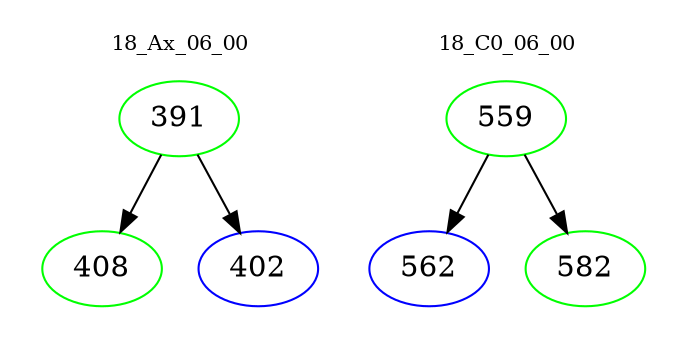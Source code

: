 digraph{
subgraph cluster_0 {
color = white
label = "18_Ax_06_00";
fontsize=10;
T0_391 [label="391", color="green"]
T0_391 -> T0_408 [color="black"]
T0_408 [label="408", color="green"]
T0_391 -> T0_402 [color="black"]
T0_402 [label="402", color="blue"]
}
subgraph cluster_1 {
color = white
label = "18_C0_06_00";
fontsize=10;
T1_559 [label="559", color="green"]
T1_559 -> T1_562 [color="black"]
T1_562 [label="562", color="blue"]
T1_559 -> T1_582 [color="black"]
T1_582 [label="582", color="green"]
}
}
